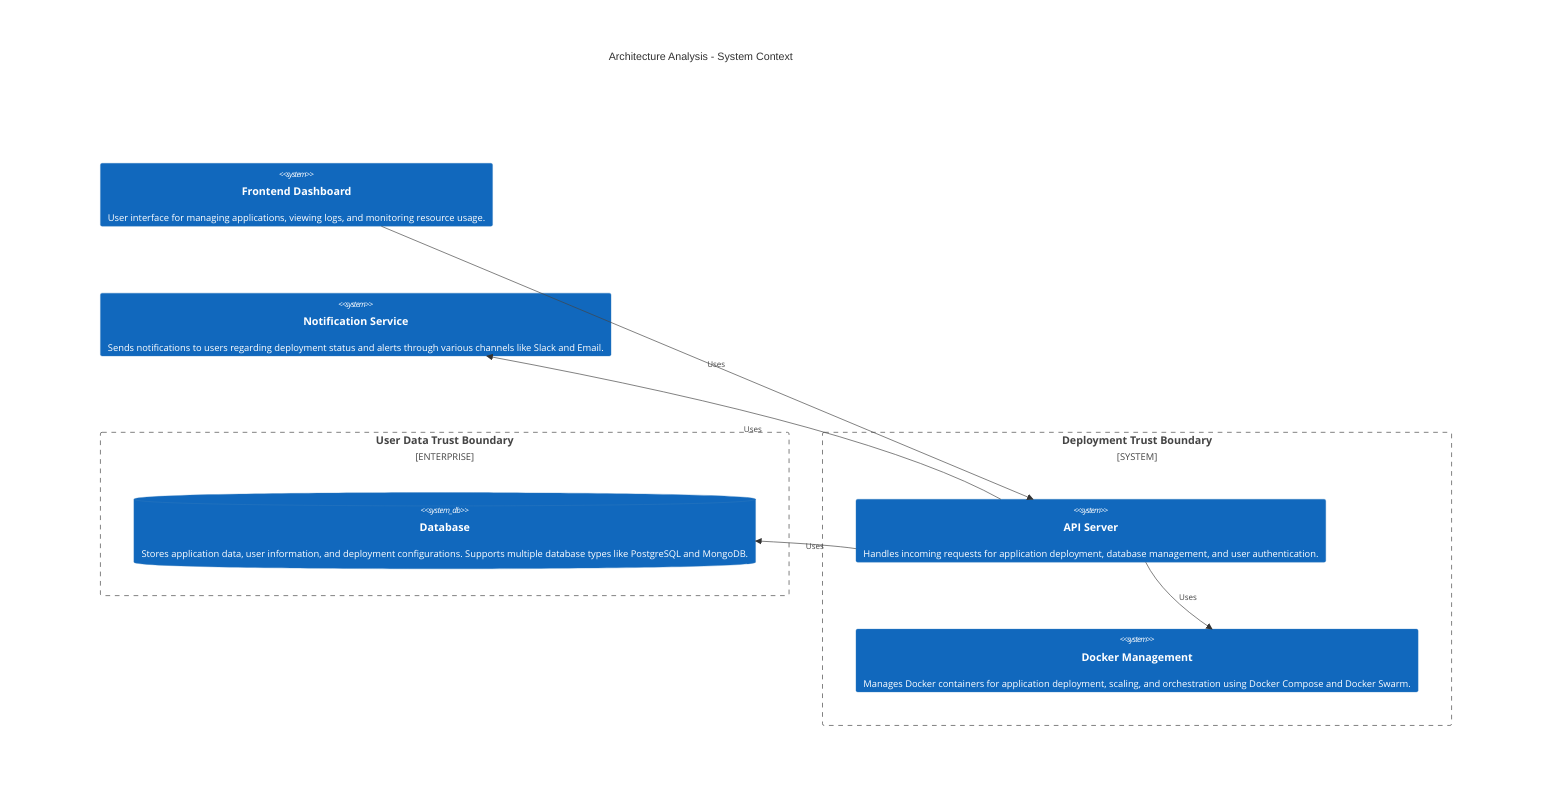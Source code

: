 C4Context
    title Architecture Analysis - System Context
    Enterprise_Boundary(tb_User_Data_Trust_Boundary, "User Data Trust Boundary") {
        System(API_Server, "API Server", "Handles incoming requests for application deployment, database management, and user authentication.")
        SystemDb(Database, "Database", "Stores application data, user information, and deployment configurations. Supports multiple database types like PostgreSQL and MongoDB.")
    }
    System_Boundary(tb_Deployment_Trust_Boundary, "Deployment Trust Boundary") {
        System(API_Server, "API Server", "Handles incoming requests for application deployment, database management, and user authentication.")
        System(Docker_Management, "Docker Management", "Manages Docker containers for application deployment, scaling, and orchestration using Docker Compose and Docker Swarm.")
    }
    System(Frontend_Dashboard, "Frontend Dashboard", "User interface for managing applications, viewing logs, and monitoring resource usage.")
    System(Notification_Service, "Notification Service", "Sends notifications to users regarding deployment status and alerts through various channels like Slack and Email.")

    Rel(Frontend_Dashboard, API_Server, "Uses")
    Rel(API_Server, Database, "Uses")
    Rel(API_Server, Docker_Management, "Uses")
    Rel(API_Server, Notification_Service, "Uses")